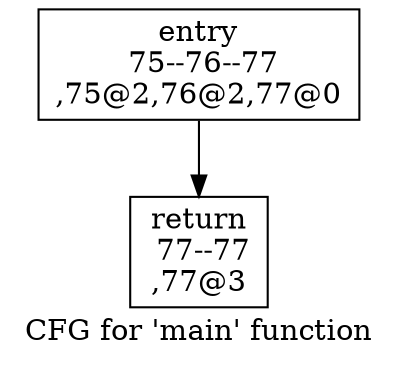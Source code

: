 digraph "CFG for 'main' function" {
	label="CFG for 'main' function";

	Node0x10080a730 [shape=record,label="{entry\n 75--76--77\n,75@2,76@2,77@0\n}"];
	Node0x10080a730 -> Node0x10080a780;
	Node0x10080a780 [shape=record,label="{return\n 77--77\n,77@3\n}"];
}
